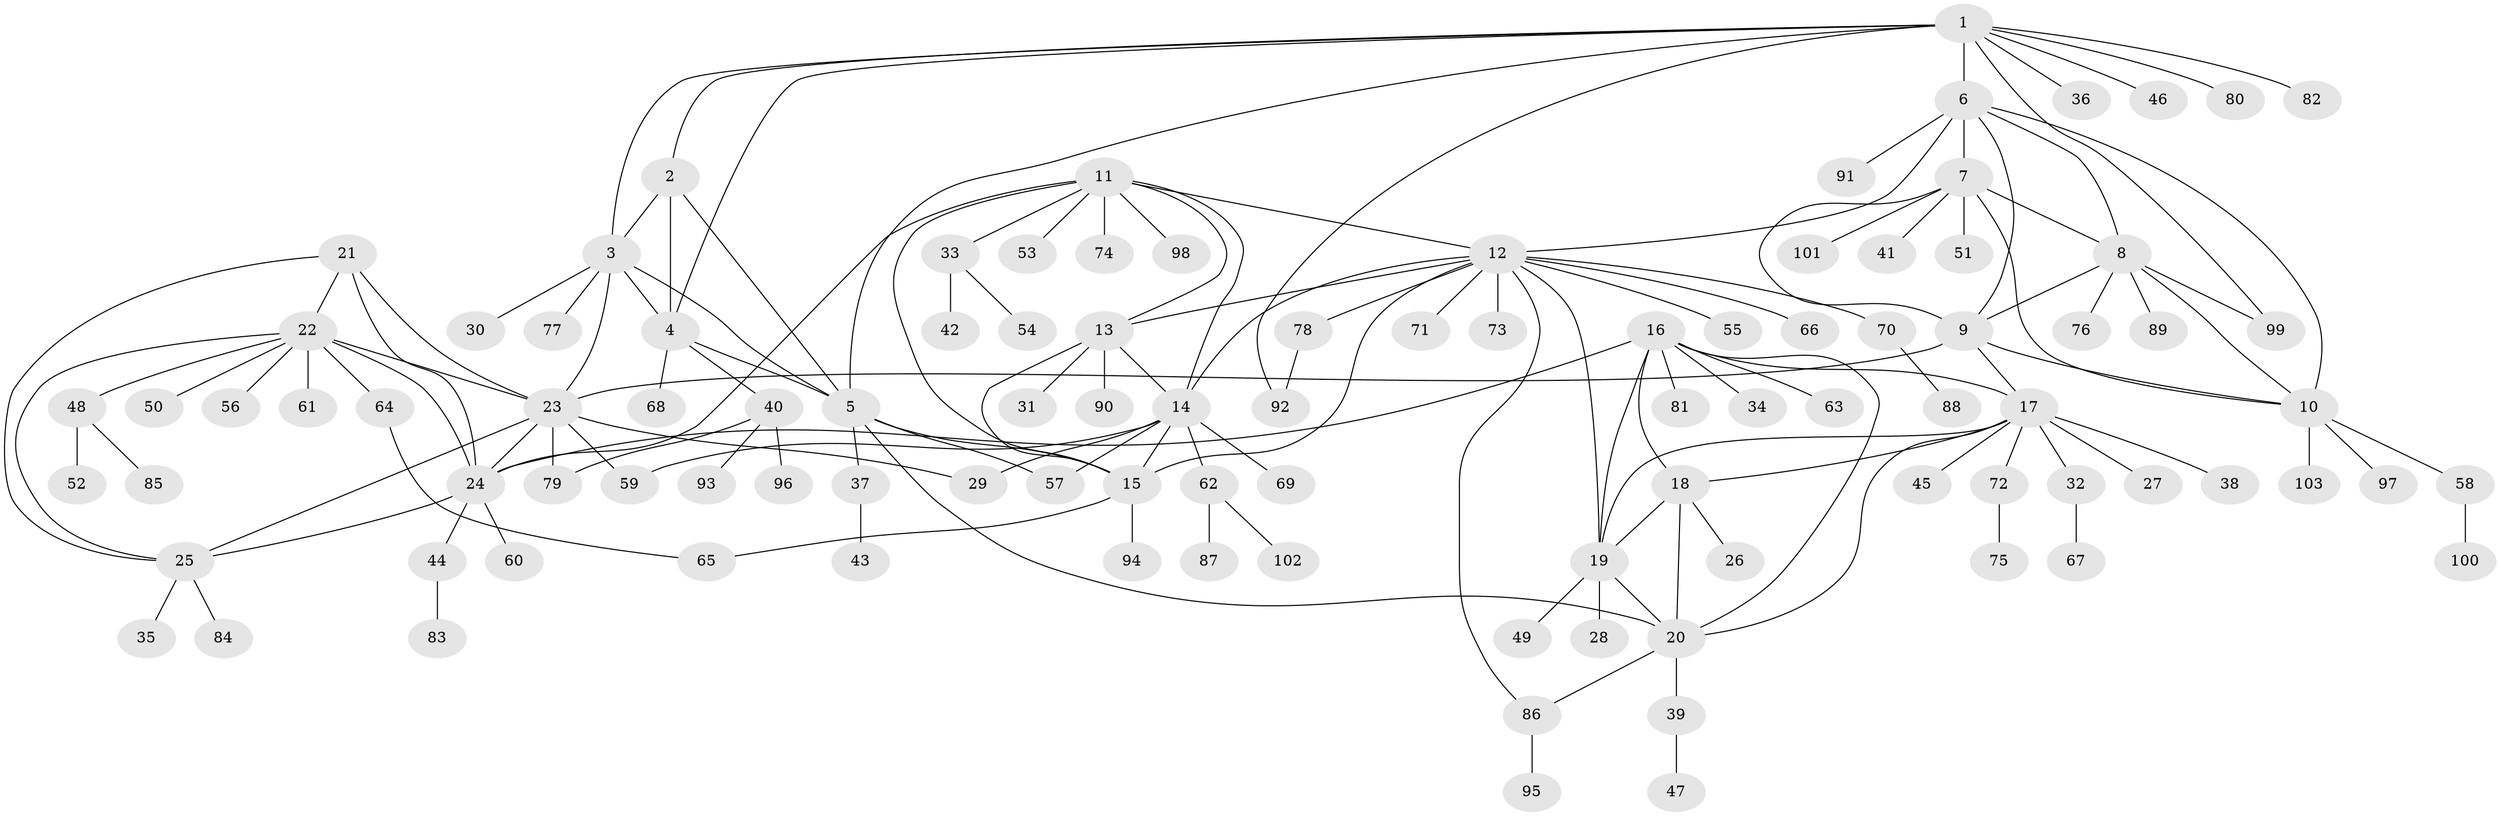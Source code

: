 // Generated by graph-tools (version 1.1) at 2025/50/03/09/25 03:50:37]
// undirected, 103 vertices, 146 edges
graph export_dot {
graph [start="1"]
  node [color=gray90,style=filled];
  1;
  2;
  3;
  4;
  5;
  6;
  7;
  8;
  9;
  10;
  11;
  12;
  13;
  14;
  15;
  16;
  17;
  18;
  19;
  20;
  21;
  22;
  23;
  24;
  25;
  26;
  27;
  28;
  29;
  30;
  31;
  32;
  33;
  34;
  35;
  36;
  37;
  38;
  39;
  40;
  41;
  42;
  43;
  44;
  45;
  46;
  47;
  48;
  49;
  50;
  51;
  52;
  53;
  54;
  55;
  56;
  57;
  58;
  59;
  60;
  61;
  62;
  63;
  64;
  65;
  66;
  67;
  68;
  69;
  70;
  71;
  72;
  73;
  74;
  75;
  76;
  77;
  78;
  79;
  80;
  81;
  82;
  83;
  84;
  85;
  86;
  87;
  88;
  89;
  90;
  91;
  92;
  93;
  94;
  95;
  96;
  97;
  98;
  99;
  100;
  101;
  102;
  103;
  1 -- 2;
  1 -- 3;
  1 -- 4;
  1 -- 5;
  1 -- 6;
  1 -- 36;
  1 -- 46;
  1 -- 80;
  1 -- 82;
  1 -- 92;
  1 -- 99;
  2 -- 3;
  2 -- 4;
  2 -- 5;
  3 -- 4;
  3 -- 5;
  3 -- 23;
  3 -- 30;
  3 -- 77;
  4 -- 5;
  4 -- 40;
  4 -- 68;
  5 -- 15;
  5 -- 20;
  5 -- 37;
  5 -- 57;
  6 -- 7;
  6 -- 8;
  6 -- 9;
  6 -- 10;
  6 -- 12;
  6 -- 91;
  7 -- 8;
  7 -- 9;
  7 -- 10;
  7 -- 41;
  7 -- 51;
  7 -- 101;
  8 -- 9;
  8 -- 10;
  8 -- 76;
  8 -- 89;
  8 -- 99;
  9 -- 10;
  9 -- 17;
  9 -- 23;
  10 -- 58;
  10 -- 97;
  10 -- 103;
  11 -- 12;
  11 -- 13;
  11 -- 14;
  11 -- 15;
  11 -- 24;
  11 -- 33;
  11 -- 53;
  11 -- 74;
  11 -- 98;
  12 -- 13;
  12 -- 14;
  12 -- 15;
  12 -- 19;
  12 -- 55;
  12 -- 66;
  12 -- 70;
  12 -- 71;
  12 -- 73;
  12 -- 78;
  12 -- 86;
  13 -- 14;
  13 -- 15;
  13 -- 31;
  13 -- 90;
  14 -- 15;
  14 -- 29;
  14 -- 57;
  14 -- 59;
  14 -- 62;
  14 -- 69;
  15 -- 65;
  15 -- 94;
  16 -- 17;
  16 -- 18;
  16 -- 19;
  16 -- 20;
  16 -- 24;
  16 -- 34;
  16 -- 63;
  16 -- 81;
  17 -- 18;
  17 -- 19;
  17 -- 20;
  17 -- 27;
  17 -- 32;
  17 -- 38;
  17 -- 45;
  17 -- 72;
  18 -- 19;
  18 -- 20;
  18 -- 26;
  19 -- 20;
  19 -- 28;
  19 -- 49;
  20 -- 39;
  20 -- 86;
  21 -- 22;
  21 -- 23;
  21 -- 24;
  21 -- 25;
  22 -- 23;
  22 -- 24;
  22 -- 25;
  22 -- 48;
  22 -- 50;
  22 -- 56;
  22 -- 61;
  22 -- 64;
  23 -- 24;
  23 -- 25;
  23 -- 29;
  23 -- 59;
  23 -- 79;
  24 -- 25;
  24 -- 44;
  24 -- 60;
  25 -- 35;
  25 -- 84;
  32 -- 67;
  33 -- 42;
  33 -- 54;
  37 -- 43;
  39 -- 47;
  40 -- 79;
  40 -- 93;
  40 -- 96;
  44 -- 83;
  48 -- 52;
  48 -- 85;
  58 -- 100;
  62 -- 87;
  62 -- 102;
  64 -- 65;
  70 -- 88;
  72 -- 75;
  78 -- 92;
  86 -- 95;
}

